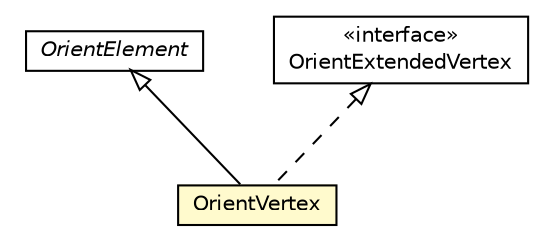 #!/usr/local/bin/dot
#
# Class diagram 
# Generated by UMLGraph version R5_6-24-gf6e263 (http://www.umlgraph.org/)
#

digraph G {
	edge [fontname="Helvetica",fontsize=10,labelfontname="Helvetica",labelfontsize=10];
	node [fontname="Helvetica",fontsize=10,shape=plaintext];
	nodesep=0.25;
	ranksep=0.5;
	// com.tinkerpop.blueprints.impls.orient.OrientElement
	c4513181 [label=<<table title="com.tinkerpop.blueprints.impls.orient.OrientElement" border="0" cellborder="1" cellspacing="0" cellpadding="2" port="p" href="./OrientElement.html">
		<tr><td><table border="0" cellspacing="0" cellpadding="1">
<tr><td align="center" balign="center"><font face="Helvetica-Oblique"> OrientElement </font></td></tr>
		</table></td></tr>
		</table>>, URL="./OrientElement.html", fontname="Helvetica", fontcolor="black", fontsize=10.0];
	// com.tinkerpop.blueprints.impls.orient.OrientExtendedVertex
	c4513183 [label=<<table title="com.tinkerpop.blueprints.impls.orient.OrientExtendedVertex" border="0" cellborder="1" cellspacing="0" cellpadding="2" port="p" href="./OrientExtendedVertex.html">
		<tr><td><table border="0" cellspacing="0" cellpadding="1">
<tr><td align="center" balign="center"> &#171;interface&#187; </td></tr>
<tr><td align="center" balign="center"> OrientExtendedVertex </td></tr>
		</table></td></tr>
		</table>>, URL="./OrientExtendedVertex.html", fontname="Helvetica", fontcolor="black", fontsize=10.0];
	// com.tinkerpop.blueprints.impls.orient.OrientVertex
	c4513196 [label=<<table title="com.tinkerpop.blueprints.impls.orient.OrientVertex" border="0" cellborder="1" cellspacing="0" cellpadding="2" port="p" bgcolor="lemonChiffon" href="./OrientVertex.html">
		<tr><td><table border="0" cellspacing="0" cellpadding="1">
<tr><td align="center" balign="center"> OrientVertex </td></tr>
		</table></td></tr>
		</table>>, URL="./OrientVertex.html", fontname="Helvetica", fontcolor="black", fontsize=10.0];
	//com.tinkerpop.blueprints.impls.orient.OrientVertex extends com.tinkerpop.blueprints.impls.orient.OrientElement
	c4513181:p -> c4513196:p [dir=back,arrowtail=empty];
	//com.tinkerpop.blueprints.impls.orient.OrientVertex implements com.tinkerpop.blueprints.impls.orient.OrientExtendedVertex
	c4513183:p -> c4513196:p [dir=back,arrowtail=empty,style=dashed];
}

